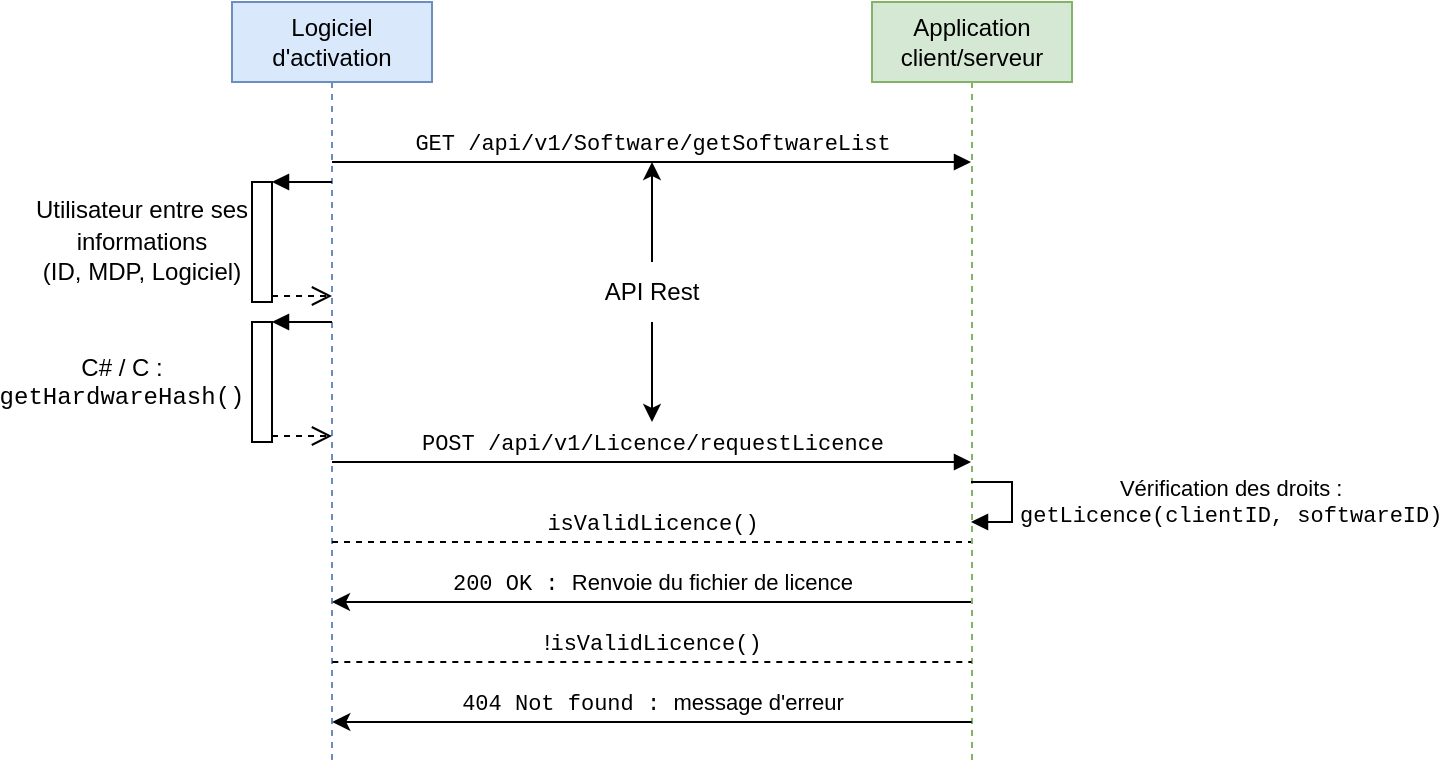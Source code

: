 <mxfile version="16.0.2"><diagram id="zqg3mD8aVBPtvlfFpJmv" name="Page-1"><mxGraphModel dx="848" dy="767" grid="1" gridSize="10" guides="1" tooltips="1" connect="1" arrows="1" fold="1" page="1" pageScale="1" pageWidth="827" pageHeight="1169" math="0" shadow="0"><root><mxCell id="0"/><mxCell id="1" parent="0"/><mxCell id="6A-bxQkhCpq2slP2q3Ci-128" value="&lt;div&gt;Logiciel d'activation&lt;br&gt;&lt;/div&gt;" style="shape=umlLifeline;perimeter=lifelinePerimeter;whiteSpace=wrap;html=1;container=1;collapsible=0;recursiveResize=0;outlineConnect=0;fillColor=#dae8fc;strokeColor=#6c8ebf;" vertex="1" parent="1"><mxGeometry x="510" y="550" width="100" height="380" as="geometry"/></mxCell><mxCell id="6A-bxQkhCpq2slP2q3Ci-129" value="" style="html=1;points=[];perimeter=orthogonalPerimeter;fontFamily=Courier New;" vertex="1" parent="6A-bxQkhCpq2slP2q3Ci-128"><mxGeometry x="10" y="90" width="10" height="60" as="geometry"/></mxCell><mxCell id="6A-bxQkhCpq2slP2q3Ci-130" value="" style="html=1;points=[];perimeter=orthogonalPerimeter;fontFamily=Courier New;" vertex="1" parent="6A-bxQkhCpq2slP2q3Ci-128"><mxGeometry x="10" y="160" width="10" height="60" as="geometry"/></mxCell><mxCell id="6A-bxQkhCpq2slP2q3Ci-131" value="" style="html=1;verticalAlign=bottom;endArrow=block;entryX=1;entryY=0;rounded=0;fontFamily=Courier New;" edge="1" parent="6A-bxQkhCpq2slP2q3Ci-128" target="6A-bxQkhCpq2slP2q3Ci-130"><mxGeometry relative="1" as="geometry"><mxPoint x="50" y="160" as="sourcePoint"/></mxGeometry></mxCell><mxCell id="6A-bxQkhCpq2slP2q3Ci-132" value="" style="html=1;verticalAlign=bottom;endArrow=open;dashed=1;endSize=8;exitX=1;exitY=0.95;rounded=0;fontFamily=Courier New;" edge="1" parent="6A-bxQkhCpq2slP2q3Ci-128" source="6A-bxQkhCpq2slP2q3Ci-130"><mxGeometry relative="1" as="geometry"><mxPoint x="50" y="217.0" as="targetPoint"/></mxGeometry></mxCell><mxCell id="6A-bxQkhCpq2slP2q3Ci-133" value="&lt;div&gt;Application&lt;/div&gt;&lt;div&gt;client/serveur&lt;/div&gt;" style="shape=umlLifeline;perimeter=lifelinePerimeter;whiteSpace=wrap;html=1;container=1;collapsible=0;recursiveResize=0;outlineConnect=0;fillColor=#d5e8d4;strokeColor=#82b366;" vertex="1" parent="1"><mxGeometry x="830" y="550" width="100" height="380" as="geometry"/></mxCell><mxCell id="6A-bxQkhCpq2slP2q3Ci-134" value="&lt;div align=&quot;center&quot;&gt;&lt;font face=&quot;Helvetica&quot;&gt;Vérification des droits :&lt;br&gt;&lt;/font&gt;&lt;/div&gt;&lt;div&gt;getLicence(clientID, softwareID)&lt;br&gt;&lt;/div&gt;" style="edgeStyle=orthogonalEdgeStyle;html=1;align=left;spacingLeft=2;endArrow=block;rounded=0;fontFamily=Courier New;" edge="1" parent="6A-bxQkhCpq2slP2q3Ci-133"><mxGeometry relative="1" as="geometry"><mxPoint x="49.5" y="240" as="sourcePoint"/><Array as="points"><mxPoint x="70" y="240"/><mxPoint x="70" y="260"/></Array><mxPoint x="49.5" y="260" as="targetPoint"/></mxGeometry></mxCell><mxCell id="6A-bxQkhCpq2slP2q3Ci-135" value="&lt;font face=&quot;Courier New&quot;&gt;GET /api/v1/Software/getSoftwareList&lt;/font&gt;" style="html=1;verticalAlign=bottom;endArrow=block;rounded=0;" edge="1" parent="1" source="6A-bxQkhCpq2slP2q3Ci-128" target="6A-bxQkhCpq2slP2q3Ci-133"><mxGeometry width="80" relative="1" as="geometry"><mxPoint x="710" y="800" as="sourcePoint"/><mxPoint x="790" y="800" as="targetPoint"/><Array as="points"><mxPoint x="700" y="630"/></Array></mxGeometry></mxCell><mxCell id="6A-bxQkhCpq2slP2q3Ci-136" value="" style="html=1;verticalAlign=bottom;endArrow=block;entryX=1;entryY=0;rounded=0;fontFamily=Courier New;" edge="1" parent="1" target="6A-bxQkhCpq2slP2q3Ci-129"><mxGeometry relative="1" as="geometry"><mxPoint x="560" y="640" as="sourcePoint"/></mxGeometry></mxCell><mxCell id="6A-bxQkhCpq2slP2q3Ci-137" value="" style="html=1;verticalAlign=bottom;endArrow=open;dashed=1;endSize=8;exitX=1;exitY=0.95;rounded=0;fontFamily=Courier New;" edge="1" parent="1" source="6A-bxQkhCpq2slP2q3Ci-129"><mxGeometry relative="1" as="geometry"><mxPoint x="560" y="697" as="targetPoint"/></mxGeometry></mxCell><mxCell id="6A-bxQkhCpq2slP2q3Ci-138" value="&lt;div&gt;&lt;font face=&quot;Helvetica&quot;&gt;Utilisateur entre ses informations&lt;/font&gt;&lt;/div&gt;&lt;div&gt;&lt;font face=&quot;Helvetica&quot;&gt;(ID, MDP, Logiciel)&lt;br&gt;&lt;/font&gt;&lt;/div&gt;" style="text;html=1;strokeColor=none;fillColor=none;align=center;verticalAlign=middle;whiteSpace=wrap;rounded=0;fontFamily=Courier New;" vertex="1" parent="1"><mxGeometry x="410" y="650" width="110" height="40" as="geometry"/></mxCell><mxCell id="6A-bxQkhCpq2slP2q3Ci-139" value="&lt;font face=&quot;Helvetica&quot;&gt;C# / C :&lt;/font&gt;&lt;br&gt;&lt;div&gt;getHardwareHash()&lt;/div&gt;" style="text;html=1;strokeColor=none;fillColor=none;align=center;verticalAlign=middle;whiteSpace=wrap;rounded=0;fontFamily=Courier New;" vertex="1" parent="1"><mxGeometry x="400" y="730" width="110" height="20" as="geometry"/></mxCell><mxCell id="6A-bxQkhCpq2slP2q3Ci-140" value="&lt;font face=&quot;Courier New&quot;&gt;POST /api/v1/Licence/requestLicence&lt;br&gt;&lt;/font&gt;" style="html=1;verticalAlign=bottom;endArrow=block;rounded=0;fontFamily=Helvetica;" edge="1" parent="1" source="6A-bxQkhCpq2slP2q3Ci-128" target="6A-bxQkhCpq2slP2q3Ci-133"><mxGeometry width="80" relative="1" as="geometry"><mxPoint x="710" y="710" as="sourcePoint"/><mxPoint x="790" y="710" as="targetPoint"/><Array as="points"><mxPoint x="750" y="780"/></Array></mxGeometry></mxCell><mxCell id="6A-bxQkhCpq2slP2q3Ci-141" style="edgeStyle=orthogonalEdgeStyle;rounded=0;orthogonalLoop=1;jettySize=auto;html=1;fontFamily=Helvetica;" edge="1" parent="1" source="6A-bxQkhCpq2slP2q3Ci-143"><mxGeometry relative="1" as="geometry"><mxPoint x="720" y="630" as="targetPoint"/></mxGeometry></mxCell><mxCell id="6A-bxQkhCpq2slP2q3Ci-142" style="edgeStyle=orthogonalEdgeStyle;rounded=0;orthogonalLoop=1;jettySize=auto;html=1;fontFamily=Helvetica;" edge="1" parent="1" source="6A-bxQkhCpq2slP2q3Ci-143"><mxGeometry relative="1" as="geometry"><mxPoint x="720" y="760" as="targetPoint"/></mxGeometry></mxCell><mxCell id="6A-bxQkhCpq2slP2q3Ci-143" value="API Rest" style="text;html=1;strokeColor=none;fillColor=none;align=center;verticalAlign=middle;whiteSpace=wrap;rounded=0;fontFamily=Helvetica;" vertex="1" parent="1"><mxGeometry x="690" y="680" width="60" height="30" as="geometry"/></mxCell><mxCell id="6A-bxQkhCpq2slP2q3Ci-144" value="&lt;font face=&quot;Courier New&quot;&gt;isValidLicence()&lt;br&gt;&lt;/font&gt;" style="html=1;verticalAlign=bottom;endArrow=none;rounded=0;fontFamily=Helvetica;endFill=0;dashed=1;" edge="1" parent="1" source="6A-bxQkhCpq2slP2q3Ci-128" target="6A-bxQkhCpq2slP2q3Ci-133"><mxGeometry width="80" relative="1" as="geometry"><mxPoint x="680" y="820" as="sourcePoint"/><mxPoint x="760" y="820" as="targetPoint"/><Array as="points"><mxPoint x="770" y="820"/></Array></mxGeometry></mxCell><mxCell id="6A-bxQkhCpq2slP2q3Ci-145" value="!&lt;font face=&quot;Courier New&quot;&gt;isValidLicence()&lt;br&gt;&lt;/font&gt;" style="html=1;verticalAlign=bottom;endArrow=none;rounded=0;fontFamily=Helvetica;endFill=0;dashed=1;" edge="1" parent="1"><mxGeometry width="80" relative="1" as="geometry"><mxPoint x="560.15" y="880" as="sourcePoint"/><mxPoint x="879.84" y="880" as="targetPoint"/><Array as="points"><mxPoint x="770.34" y="880"/></Array></mxGeometry></mxCell><mxCell id="6A-bxQkhCpq2slP2q3Ci-146" value="&lt;font face=&quot;Helvetica&quot;&gt;&lt;font face=&quot;Courier New&quot;&gt;200 OK : &lt;/font&gt;Renvoie du fichier de licence&lt;br&gt;&lt;/font&gt;" style="html=1;verticalAlign=bottom;endArrow=none;rounded=0;fontFamily=Courier New;endFill=0;startArrow=classic;startFill=1;" edge="1" parent="1" source="6A-bxQkhCpq2slP2q3Ci-128" target="6A-bxQkhCpq2slP2q3Ci-133"><mxGeometry width="80" relative="1" as="geometry"><mxPoint x="710" y="750" as="sourcePoint"/><mxPoint x="790" y="750" as="targetPoint"/><Array as="points"><mxPoint x="640" y="850"/><mxPoint x="750" y="850"/><mxPoint x="810" y="850"/></Array></mxGeometry></mxCell><mxCell id="6A-bxQkhCpq2slP2q3Ci-147" value="&lt;font face=&quot;Helvetica&quot;&gt;&lt;font face=&quot;Courier New&quot;&gt;404 Not found : &lt;/font&gt;message d'erreur&lt;br&gt;&lt;/font&gt;" style="html=1;verticalAlign=bottom;endArrow=none;rounded=0;fontFamily=Courier New;endFill=0;startArrow=classic;startFill=1;" edge="1" parent="1"><mxGeometry width="80" relative="1" as="geometry"><mxPoint x="560.15" y="910" as="sourcePoint"/><mxPoint x="879.84" y="910" as="targetPoint"/><Array as="points"><mxPoint x="640.34" y="910"/><mxPoint x="750.34" y="910"/><mxPoint x="810.34" y="910"/></Array></mxGeometry></mxCell></root></mxGraphModel></diagram></mxfile>